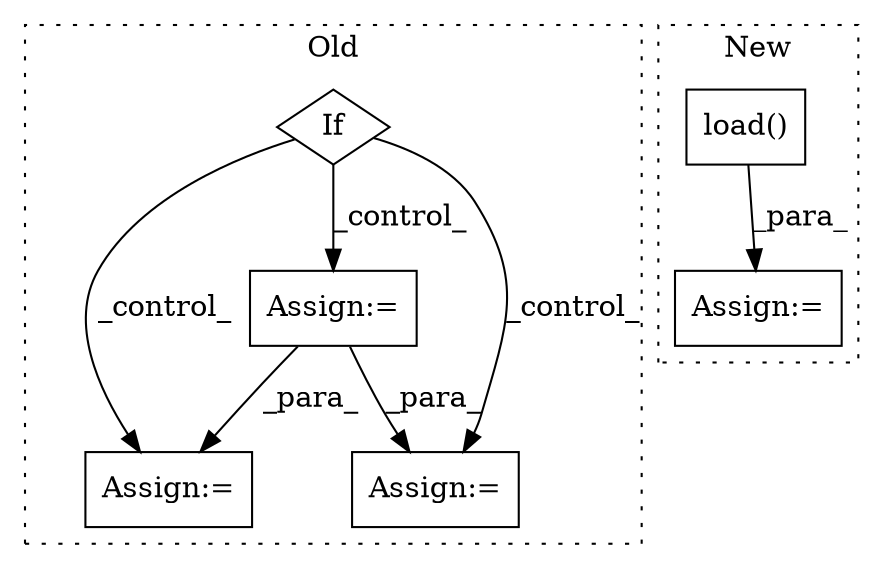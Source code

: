 digraph G {
subgraph cluster0 {
1 [label="If" a="96" s="11063" l="3" shape="diamond"];
4 [label="Assign:=" a="68" s="11235" l="3" shape="box"];
5 [label="Assign:=" a="68" s="11356" l="3" shape="box"];
6 [label="Assign:=" a="68" s="11175" l="3" shape="box"];
label = "Old";
style="dotted";
}
subgraph cluster1 {
2 [label="load()" a="75" s="6912,7009" l="28,14" shape="box"];
3 [label="Assign:=" a="68" s="6909" l="3" shape="box"];
label = "New";
style="dotted";
}
1 -> 5 [label="_control_"];
1 -> 6 [label="_control_"];
1 -> 4 [label="_control_"];
2 -> 3 [label="_para_"];
6 -> 4 [label="_para_"];
6 -> 5 [label="_para_"];
}